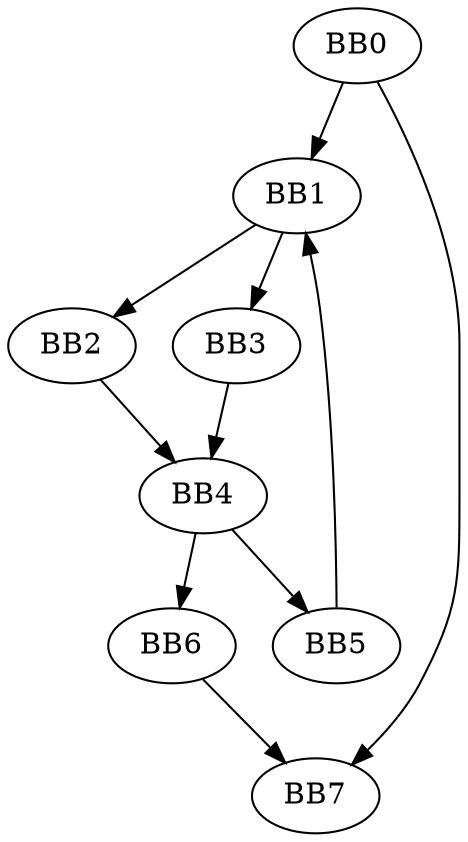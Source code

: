 // Control Flow Graph
digraph {
	bb0 [label=BB0]
	bb1 [label=BB1]
	bb2 [label=BB2]
	bb3 [label=BB3]
	bb4 [label=BB4]
	bb5 [label=BB5]
	bb6 [label=BB6]
	bb7 [label=BB7]
	bb0 -> bb7
	bb0 -> bb1
	bb1 -> bb3
	bb1 -> bb2
	bb2 -> bb4
	bb3 -> bb4
	bb4 -> bb6
	bb4 -> bb5
	bb5 -> bb1
	bb6 -> bb7
}
